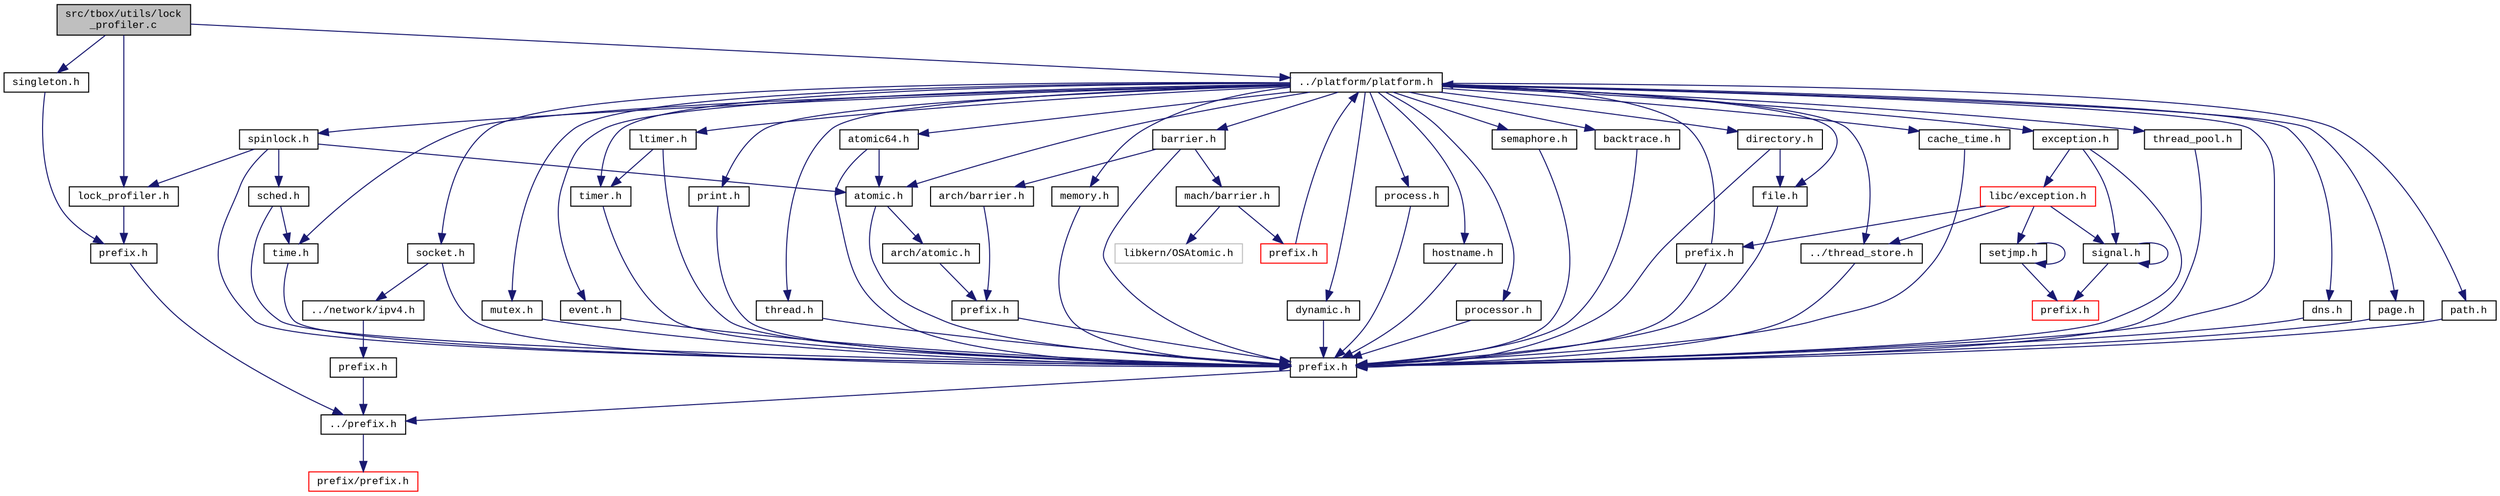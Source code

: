 digraph "src/tbox/utils/lock_profiler.c"
{
  edge [fontname="CourierNew",fontsize="10",labelfontname="CourierNew",labelfontsize="10"];
  node [fontname="CourierNew",fontsize="10",shape=record];
  Node1 [label="src/tbox/utils/lock\l_profiler.c",height=0.2,width=0.4,color="black", fillcolor="grey75", style="filled" fontcolor="black"];
  Node1 -> Node2 [color="midnightblue",fontsize="10",style="solid",fontname="CourierNew"];
  Node2 [label="lock_profiler.h",height=0.2,width=0.4,color="black", fillcolor="white", style="filled",URL="$d8/da8/lock__profiler_8h.html"];
  Node2 -> Node3 [color="midnightblue",fontsize="10",style="solid",fontname="CourierNew"];
  Node3 [label="prefix.h",height=0.2,width=0.4,color="black", fillcolor="white", style="filled",URL="$de/d60/utils_2prefix_8h_source.html"];
  Node3 -> Node4 [color="midnightblue",fontsize="10",style="solid",fontname="CourierNew"];
  Node4 [label="../prefix.h",height=0.2,width=0.4,color="black", fillcolor="white", style="filled",URL="$df/d5c/prefix_8h_source.html"];
  Node4 -> Node5 [color="midnightblue",fontsize="10",style="solid",fontname="CourierNew"];
  Node5 [label="prefix/prefix.h",height=0.2,width=0.4,color="red", fillcolor="white", style="filled",URL="$da/da3/prefix_2prefix_8h_source.html"];
  Node1 -> Node6 [color="midnightblue",fontsize="10",style="solid",fontname="CourierNew"];
  Node6 [label="singleton.h",height=0.2,width=0.4,color="black", fillcolor="white", style="filled",URL="$d4/d0b/singleton_8h.html"];
  Node6 -> Node3 [color="midnightblue",fontsize="10",style="solid",fontname="CourierNew"];
  Node1 -> Node7 [color="midnightblue",fontsize="10",style="solid",fontname="CourierNew"];
  Node7 [label="../platform/platform.h",height=0.2,width=0.4,color="black", fillcolor="white", style="filled",URL="$de/d03/platform_8h.html"];
  Node7 -> Node8 [color="midnightblue",fontsize="10",style="solid",fontname="CourierNew"];
  Node8 [label="prefix.h",height=0.2,width=0.4,color="black", fillcolor="white", style="filled",URL="$db/dfa/platform_2prefix_8h_source.html"];
  Node8 -> Node4 [color="midnightblue",fontsize="10",style="solid",fontname="CourierNew"];
  Node7 -> Node9 [color="midnightblue",fontsize="10",style="solid",fontname="CourierNew"];
  Node9 [label="dns.h",height=0.2,width=0.4,color="black", fillcolor="white", style="filled",URL="$d9/d31/platform_2dns_8h_source.html"];
  Node9 -> Node8 [color="midnightblue",fontsize="10",style="solid",fontname="CourierNew"];
  Node7 -> Node10 [color="midnightblue",fontsize="10",style="solid",fontname="CourierNew"];
  Node10 [label="page.h",height=0.2,width=0.4,color="black", fillcolor="white", style="filled",URL="$de/dad/page_8h.html"];
  Node10 -> Node8 [color="midnightblue",fontsize="10",style="solid",fontname="CourierNew"];
  Node7 -> Node11 [color="midnightblue",fontsize="10",style="solid",fontname="CourierNew"];
  Node11 [label="path.h",height=0.2,width=0.4,color="black", fillcolor="white", style="filled",URL="$d7/dd4/path_8h_source.html"];
  Node11 -> Node8 [color="midnightblue",fontsize="10",style="solid",fontname="CourierNew"];
  Node7 -> Node12 [color="midnightblue",fontsize="10",style="solid",fontname="CourierNew"];
  Node12 [label="file.h",height=0.2,width=0.4,color="black", fillcolor="white", style="filled",URL="$d2/d4d/file_8h.html"];
  Node12 -> Node8 [color="midnightblue",fontsize="10",style="solid",fontname="CourierNew"];
  Node7 -> Node13 [color="midnightblue",fontsize="10",style="solid",fontname="CourierNew"];
  Node13 [label="time.h",height=0.2,width=0.4,color="black", fillcolor="white", style="filled",URL="$db/d97/platform_2time_8h_source.html"];
  Node13 -> Node8 [color="midnightblue",fontsize="10",style="solid",fontname="CourierNew"];
  Node7 -> Node14 [color="midnightblue",fontsize="10",style="solid",fontname="CourierNew"];
  Node14 [label="mutex.h",height=0.2,width=0.4,color="black", fillcolor="white", style="filled",URL="$d0/df8/mutex_8h.html"];
  Node14 -> Node8 [color="midnightblue",fontsize="10",style="solid",fontname="CourierNew"];
  Node7 -> Node15 [color="midnightblue",fontsize="10",style="solid",fontname="CourierNew"];
  Node15 [label="event.h",height=0.2,width=0.4,color="black", fillcolor="white", style="filled",URL="$dd/d20/event_8h.html"];
  Node15 -> Node8 [color="midnightblue",fontsize="10",style="solid",fontname="CourierNew"];
  Node7 -> Node16 [color="midnightblue",fontsize="10",style="solid",fontname="CourierNew"];
  Node16 [label="timer.h",height=0.2,width=0.4,color="black", fillcolor="white", style="filled",URL="$d5/dd0/timer_8h.html"];
  Node16 -> Node8 [color="midnightblue",fontsize="10",style="solid",fontname="CourierNew"];
  Node7 -> Node17 [color="midnightblue",fontsize="10",style="solid",fontname="CourierNew"];
  Node17 [label="print.h",height=0.2,width=0.4,color="black", fillcolor="white", style="filled",URL="$d5/d77/print_8h.html"];
  Node17 -> Node8 [color="midnightblue",fontsize="10",style="solid",fontname="CourierNew"];
  Node7 -> Node18 [color="midnightblue",fontsize="10",style="solid",fontname="CourierNew"];
  Node18 [label="ltimer.h",height=0.2,width=0.4,color="black", fillcolor="white", style="filled",URL="$d5/d7d/ltimer_8h.html"];
  Node18 -> Node8 [color="midnightblue",fontsize="10",style="solid",fontname="CourierNew"];
  Node18 -> Node16 [color="midnightblue",fontsize="10",style="solid",fontname="CourierNew"];
  Node7 -> Node19 [color="midnightblue",fontsize="10",style="solid",fontname="CourierNew"];
  Node19 [label="socket.h",height=0.2,width=0.4,color="black", fillcolor="white", style="filled",URL="$da/ddd/socket_8h.html"];
  Node19 -> Node8 [color="midnightblue",fontsize="10",style="solid",fontname="CourierNew"];
  Node19 -> Node20 [color="midnightblue",fontsize="10",style="solid",fontname="CourierNew"];
  Node20 [label="../network/ipv4.h",height=0.2,width=0.4,color="black", fillcolor="white", style="filled",URL="$d7/d19/ipv4_8h.html"];
  Node20 -> Node21 [color="midnightblue",fontsize="10",style="solid",fontname="CourierNew"];
  Node21 [label="prefix.h",height=0.2,width=0.4,color="black", fillcolor="white", style="filled",URL="$d2/df3/network_2prefix_8h_source.html"];
  Node21 -> Node4 [color="midnightblue",fontsize="10",style="solid",fontname="CourierNew"];
  Node7 -> Node22 [color="midnightblue",fontsize="10",style="solid",fontname="CourierNew"];
  Node22 [label="thread.h",height=0.2,width=0.4,color="black", fillcolor="white", style="filled",URL="$db/dd5/thread_8h.html"];
  Node22 -> Node8 [color="midnightblue",fontsize="10",style="solid",fontname="CourierNew"];
  Node7 -> Node23 [color="midnightblue",fontsize="10",style="solid",fontname="CourierNew"];
  Node23 [label="atomic.h",height=0.2,width=0.4,color="black", fillcolor="white", style="filled",URL="$dd/d02/atomic_8h_source.html"];
  Node23 -> Node8 [color="midnightblue",fontsize="10",style="solid",fontname="CourierNew"];
  Node23 -> Node24 [color="midnightblue",fontsize="10",style="solid",fontname="CourierNew"];
  Node24 [label="arch/atomic.h",height=0.2,width=0.4,color="black", fillcolor="white", style="filled",URL="$df/d85/arch_2atomic_8h_source.html"];
  Node24 -> Node25 [color="midnightblue",fontsize="10",style="solid",fontname="CourierNew"];
  Node25 [label="prefix.h",height=0.2,width=0.4,color="black", fillcolor="white", style="filled",URL="$d5/d4f/platform_2arch_2prefix_8h_source.html"];
  Node25 -> Node8 [color="midnightblue",fontsize="10",style="solid",fontname="CourierNew"];
  Node7 -> Node26 [color="midnightblue",fontsize="10",style="solid",fontname="CourierNew"];
  Node26 [label="memory.h",height=0.2,width=0.4,color="black", fillcolor="white", style="filled",URL="$d0/db0/platform_2memory_8h_source.html"];
  Node26 -> Node8 [color="midnightblue",fontsize="10",style="solid",fontname="CourierNew"];
  Node7 -> Node27 [color="midnightblue",fontsize="10",style="solid",fontname="CourierNew"];
  Node27 [label="barrier.h",height=0.2,width=0.4,color="black", fillcolor="white", style="filled",URL="$df/d9a/barrier_8h_source.html"];
  Node27 -> Node8 [color="midnightblue",fontsize="10",style="solid",fontname="CourierNew"];
  Node27 -> Node28 [color="midnightblue",fontsize="10",style="solid",fontname="CourierNew"];
  Node28 [label="mach/barrier.h",height=0.2,width=0.4,color="black", fillcolor="white", style="filled",URL="$d2/d2f/mach_2barrier_8h_source.html"];
  Node28 -> Node29 [color="midnightblue",fontsize="10",style="solid",fontname="CourierNew"];
  Node29 [label="prefix.h",height=0.2,width=0.4,color="red", fillcolor="white", style="filled",URL="$de/d41/platform_2mach_2prefix_8h_source.html"];
  Node29 -> Node7 [color="midnightblue",fontsize="10",style="solid",fontname="CourierNew"];
  Node28 -> Node30 [color="midnightblue",fontsize="10",style="solid",fontname="CourierNew"];
  Node30 [label="libkern/OSAtomic.h",height=0.2,width=0.4,color="grey75", fillcolor="white", style="filled"];
  Node27 -> Node31 [color="midnightblue",fontsize="10",style="solid",fontname="CourierNew"];
  Node31 [label="arch/barrier.h",height=0.2,width=0.4,color="black", fillcolor="white", style="filled",URL="$da/d1c/arch_2barrier_8h_source.html"];
  Node31 -> Node25 [color="midnightblue",fontsize="10",style="solid",fontname="CourierNew"];
  Node7 -> Node32 [color="midnightblue",fontsize="10",style="solid",fontname="CourierNew"];
  Node32 [label="dynamic.h",height=0.2,width=0.4,color="black", fillcolor="white", style="filled",URL="$df/dd3/dynamic_8h_source.html"];
  Node32 -> Node8 [color="midnightblue",fontsize="10",style="solid",fontname="CourierNew"];
  Node7 -> Node33 [color="midnightblue",fontsize="10",style="solid",fontname="CourierNew"];
  Node33 [label="process.h",height=0.2,width=0.4,color="black", fillcolor="white", style="filled",URL="$da/d42/process_8h.html"];
  Node33 -> Node8 [color="midnightblue",fontsize="10",style="solid",fontname="CourierNew"];
  Node7 -> Node34 [color="midnightblue",fontsize="10",style="solid",fontname="CourierNew"];
  Node34 [label="spinlock.h",height=0.2,width=0.4,color="black", fillcolor="white", style="filled",URL="$df/d63/spinlock_8h.html"];
  Node34 -> Node8 [color="midnightblue",fontsize="10",style="solid",fontname="CourierNew"];
  Node34 -> Node35 [color="midnightblue",fontsize="10",style="solid",fontname="CourierNew"];
  Node35 [label="sched.h",height=0.2,width=0.4,color="black", fillcolor="white", style="filled",URL="$d7/d00/sched_8h.html"];
  Node35 -> Node8 [color="midnightblue",fontsize="10",style="solid",fontname="CourierNew"];
  Node35 -> Node13 [color="midnightblue",fontsize="10",style="solid",fontname="CourierNew"];
  Node34 -> Node23 [color="midnightblue",fontsize="10",style="solid",fontname="CourierNew"];
  Node34 -> Node2 [color="midnightblue",fontsize="10",style="solid",fontname="CourierNew"];
  Node7 -> Node36 [color="midnightblue",fontsize="10",style="solid",fontname="CourierNew"];
  Node36 [label="atomic64.h",height=0.2,width=0.4,color="black", fillcolor="white", style="filled",URL="$df/dd4/atomic64_8h_source.html"];
  Node36 -> Node8 [color="midnightblue",fontsize="10",style="solid",fontname="CourierNew"];
  Node36 -> Node23 [color="midnightblue",fontsize="10",style="solid",fontname="CourierNew"];
  Node7 -> Node37 [color="midnightblue",fontsize="10",style="solid",fontname="CourierNew"];
  Node37 [label="hostname.h",height=0.2,width=0.4,color="black", fillcolor="white", style="filled",URL="$d4/de1/hostname_8h.html"];
  Node37 -> Node8 [color="midnightblue",fontsize="10",style="solid",fontname="CourierNew"];
  Node7 -> Node38 [color="midnightblue",fontsize="10",style="solid",fontname="CourierNew"];
  Node38 [label="processor.h",height=0.2,width=0.4,color="black", fillcolor="white", style="filled",URL="$d9/d99/processor_8h.html"];
  Node38 -> Node8 [color="midnightblue",fontsize="10",style="solid",fontname="CourierNew"];
  Node7 -> Node39 [color="midnightblue",fontsize="10",style="solid",fontname="CourierNew"];
  Node39 [label="semaphore.h",height=0.2,width=0.4,color="black", fillcolor="white", style="filled",URL="$d6/dc6/semaphore_8h.html"];
  Node39 -> Node8 [color="midnightblue",fontsize="10",style="solid",fontname="CourierNew"];
  Node7 -> Node40 [color="midnightblue",fontsize="10",style="solid",fontname="CourierNew"];
  Node40 [label="backtrace.h",height=0.2,width=0.4,color="black", fillcolor="white", style="filled",URL="$d3/dda/backtrace_8h.html"];
  Node40 -> Node8 [color="midnightblue",fontsize="10",style="solid",fontname="CourierNew"];
  Node7 -> Node41 [color="midnightblue",fontsize="10",style="solid",fontname="CourierNew"];
  Node41 [label="directory.h",height=0.2,width=0.4,color="black", fillcolor="white", style="filled",URL="$d9/d0f/directory_8h.html"];
  Node41 -> Node8 [color="midnightblue",fontsize="10",style="solid",fontname="CourierNew"];
  Node41 -> Node12 [color="midnightblue",fontsize="10",style="solid",fontname="CourierNew"];
  Node7 -> Node42 [color="midnightblue",fontsize="10",style="solid",fontname="CourierNew"];
  Node42 [label="exception.h",height=0.2,width=0.4,color="black", fillcolor="white", style="filled",URL="$dd/d2d/exception_8h_source.html"];
  Node42 -> Node8 [color="midnightblue",fontsize="10",style="solid",fontname="CourierNew"];
  Node42 -> Node43 [color="midnightblue",fontsize="10",style="solid",fontname="CourierNew"];
  Node43 [label="signal.h",height=0.2,width=0.4,color="black", fillcolor="white", style="filled",URL="$d8/d39/signal_8h.html"];
  Node43 -> Node44 [color="midnightblue",fontsize="10",style="solid",fontname="CourierNew"];
  Node44 [label="prefix.h",height=0.2,width=0.4,color="red", fillcolor="white", style="filled",URL="$d4/d8c/libc_2misc_2prefix_8h_source.html"];
  Node43 -> Node43 [color="midnightblue",fontsize="10",style="solid",fontname="CourierNew"];
  Node42 -> Node45 [color="midnightblue",fontsize="10",style="solid",fontname="CourierNew"];
  Node45 [label="libc/exception.h",height=0.2,width=0.4,color="red", fillcolor="white", style="filled",URL="$dc/da7/libc_2exception_8h_source.html"];
  Node45 -> Node46 [color="midnightblue",fontsize="10",style="solid",fontname="CourierNew"];
  Node46 [label="prefix.h",height=0.2,width=0.4,color="black", fillcolor="white", style="filled",URL="$d9/d39/platform_2libc_2prefix_8h_source.html"];
  Node46 -> Node8 [color="midnightblue",fontsize="10",style="solid",fontname="CourierNew"];
  Node46 -> Node7 [color="midnightblue",fontsize="10",style="solid",fontname="CourierNew"];
  Node45 -> Node47 [color="midnightblue",fontsize="10",style="solid",fontname="CourierNew"];
  Node47 [label="../thread_store.h",height=0.2,width=0.4,color="black", fillcolor="white", style="filled",URL="$d8/d4a/thread__store_8h.html"];
  Node47 -> Node8 [color="midnightblue",fontsize="10",style="solid",fontname="CourierNew"];
  Node45 -> Node43 [color="midnightblue",fontsize="10",style="solid",fontname="CourierNew"];
  Node45 -> Node48 [color="midnightblue",fontsize="10",style="solid",fontname="CourierNew"];
  Node48 [label="setjmp.h",height=0.2,width=0.4,color="black", fillcolor="white", style="filled",URL="$dd/df8/setjmp_8h.html"];
  Node48 -> Node44 [color="midnightblue",fontsize="10",style="solid",fontname="CourierNew"];
  Node48 -> Node48 [color="midnightblue",fontsize="10",style="solid",fontname="CourierNew"];
  Node7 -> Node49 [color="midnightblue",fontsize="10",style="solid",fontname="CourierNew"];
  Node49 [label="cache_time.h",height=0.2,width=0.4,color="black", fillcolor="white", style="filled",URL="$d4/d37/cache__time_8h.html"];
  Node49 -> Node8 [color="midnightblue",fontsize="10",style="solid",fontname="CourierNew"];
  Node7 -> Node50 [color="midnightblue",fontsize="10",style="solid",fontname="CourierNew"];
  Node50 [label="thread_pool.h",height=0.2,width=0.4,color="black", fillcolor="white", style="filled",URL="$d3/dec/thread__pool_8h.html"];
  Node50 -> Node8 [color="midnightblue",fontsize="10",style="solid",fontname="CourierNew"];
  Node7 -> Node47 [color="midnightblue",fontsize="10",style="solid",fontname="CourierNew"];
}
